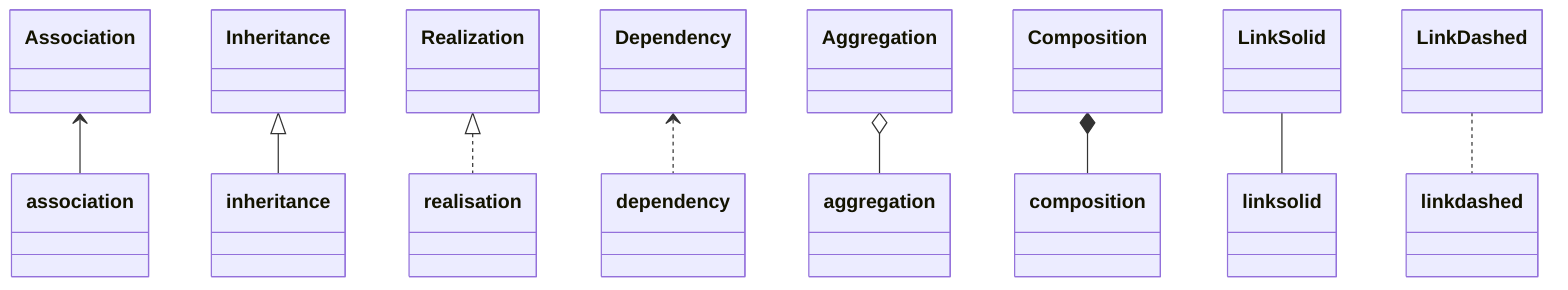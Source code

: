 classDiagram
    Association <-- association
    Inheritance <|-- inheritance
    Realization <|.. realisation
    Dependency <.. dependency
    Aggregation o-- aggregation
    Composition *-- composition
    LinkSolid -- linksolid
    LinkDashed .. linkdashed